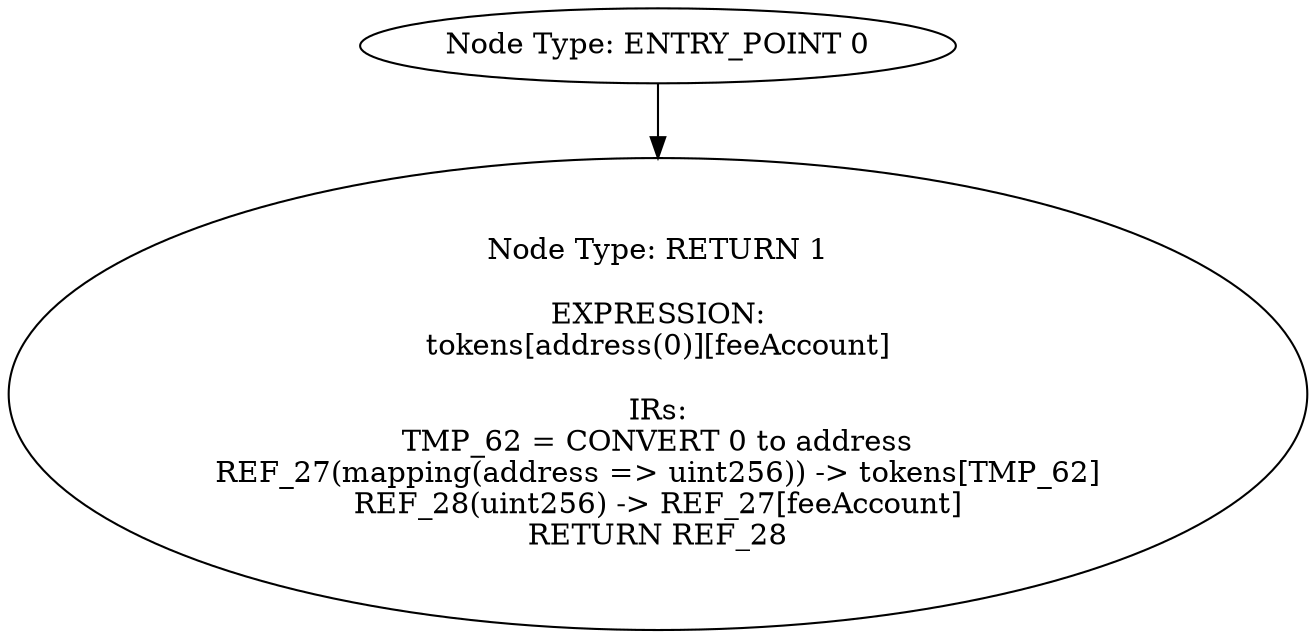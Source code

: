 digraph{
0[label="Node Type: ENTRY_POINT 0
"];
0->1;
1[label="Node Type: RETURN 1

EXPRESSION:
tokens[address(0)][feeAccount]

IRs:
TMP_62 = CONVERT 0 to address
REF_27(mapping(address => uint256)) -> tokens[TMP_62]
REF_28(uint256) -> REF_27[feeAccount]
RETURN REF_28"];
}
